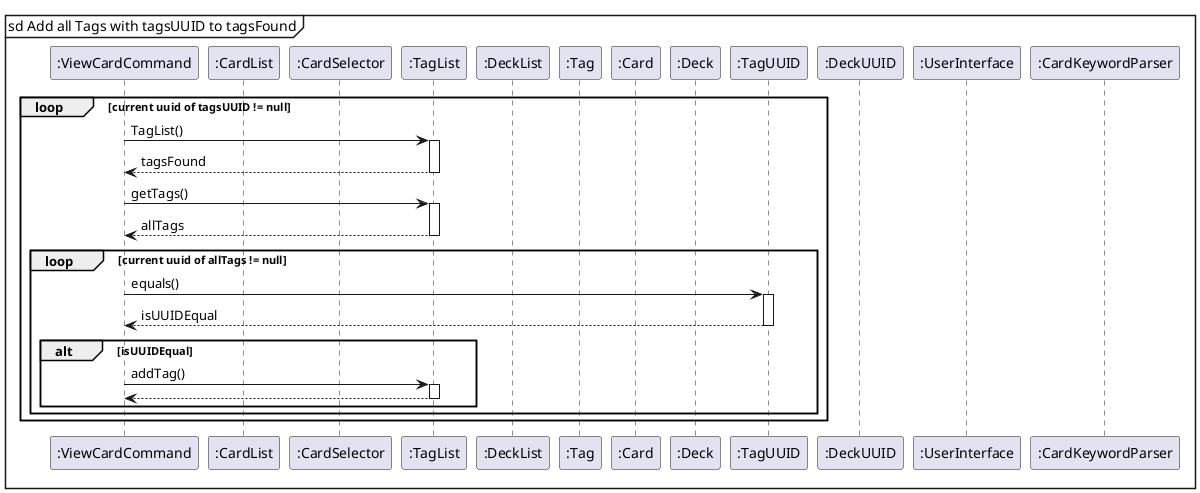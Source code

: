 @startuml
autoactivate on



mainframe sd Add all Tags with tagsUUID to tagsFound

participant ":ViewCardCommand" as ViewCardCommand
participant ":CardList" as CardList
participant ":CardSelector" as CardSelector
participant ":TagList" as TagList
participant ":DeckList" as DeckList
participant ":Tag" as Tag
participant ":Card" as Card
participant ":Deck" as Deck
participant ":TagUUID" as TagUUID
participant ":DeckUUID" as DeckUUID
participant ":UserInterface" as UserInterface
participant ":CardKeywordParser" as CardKeywordParser

loop current uuid of tagsUUID != null

  ViewCardCommand -> TagList : TagList()
  return tagsFound
  ViewCardCommand -> TagList : getTags()
  return allTags
  loop current uuid of allTags != null
      ViewCardCommand -> TagUUID : equals()
      return isUUIDEqual
      alt isUUIDEqual
       ViewCardCommand -> TagList : addTag()
       return
      end
  end loop
end loop

@enduml
